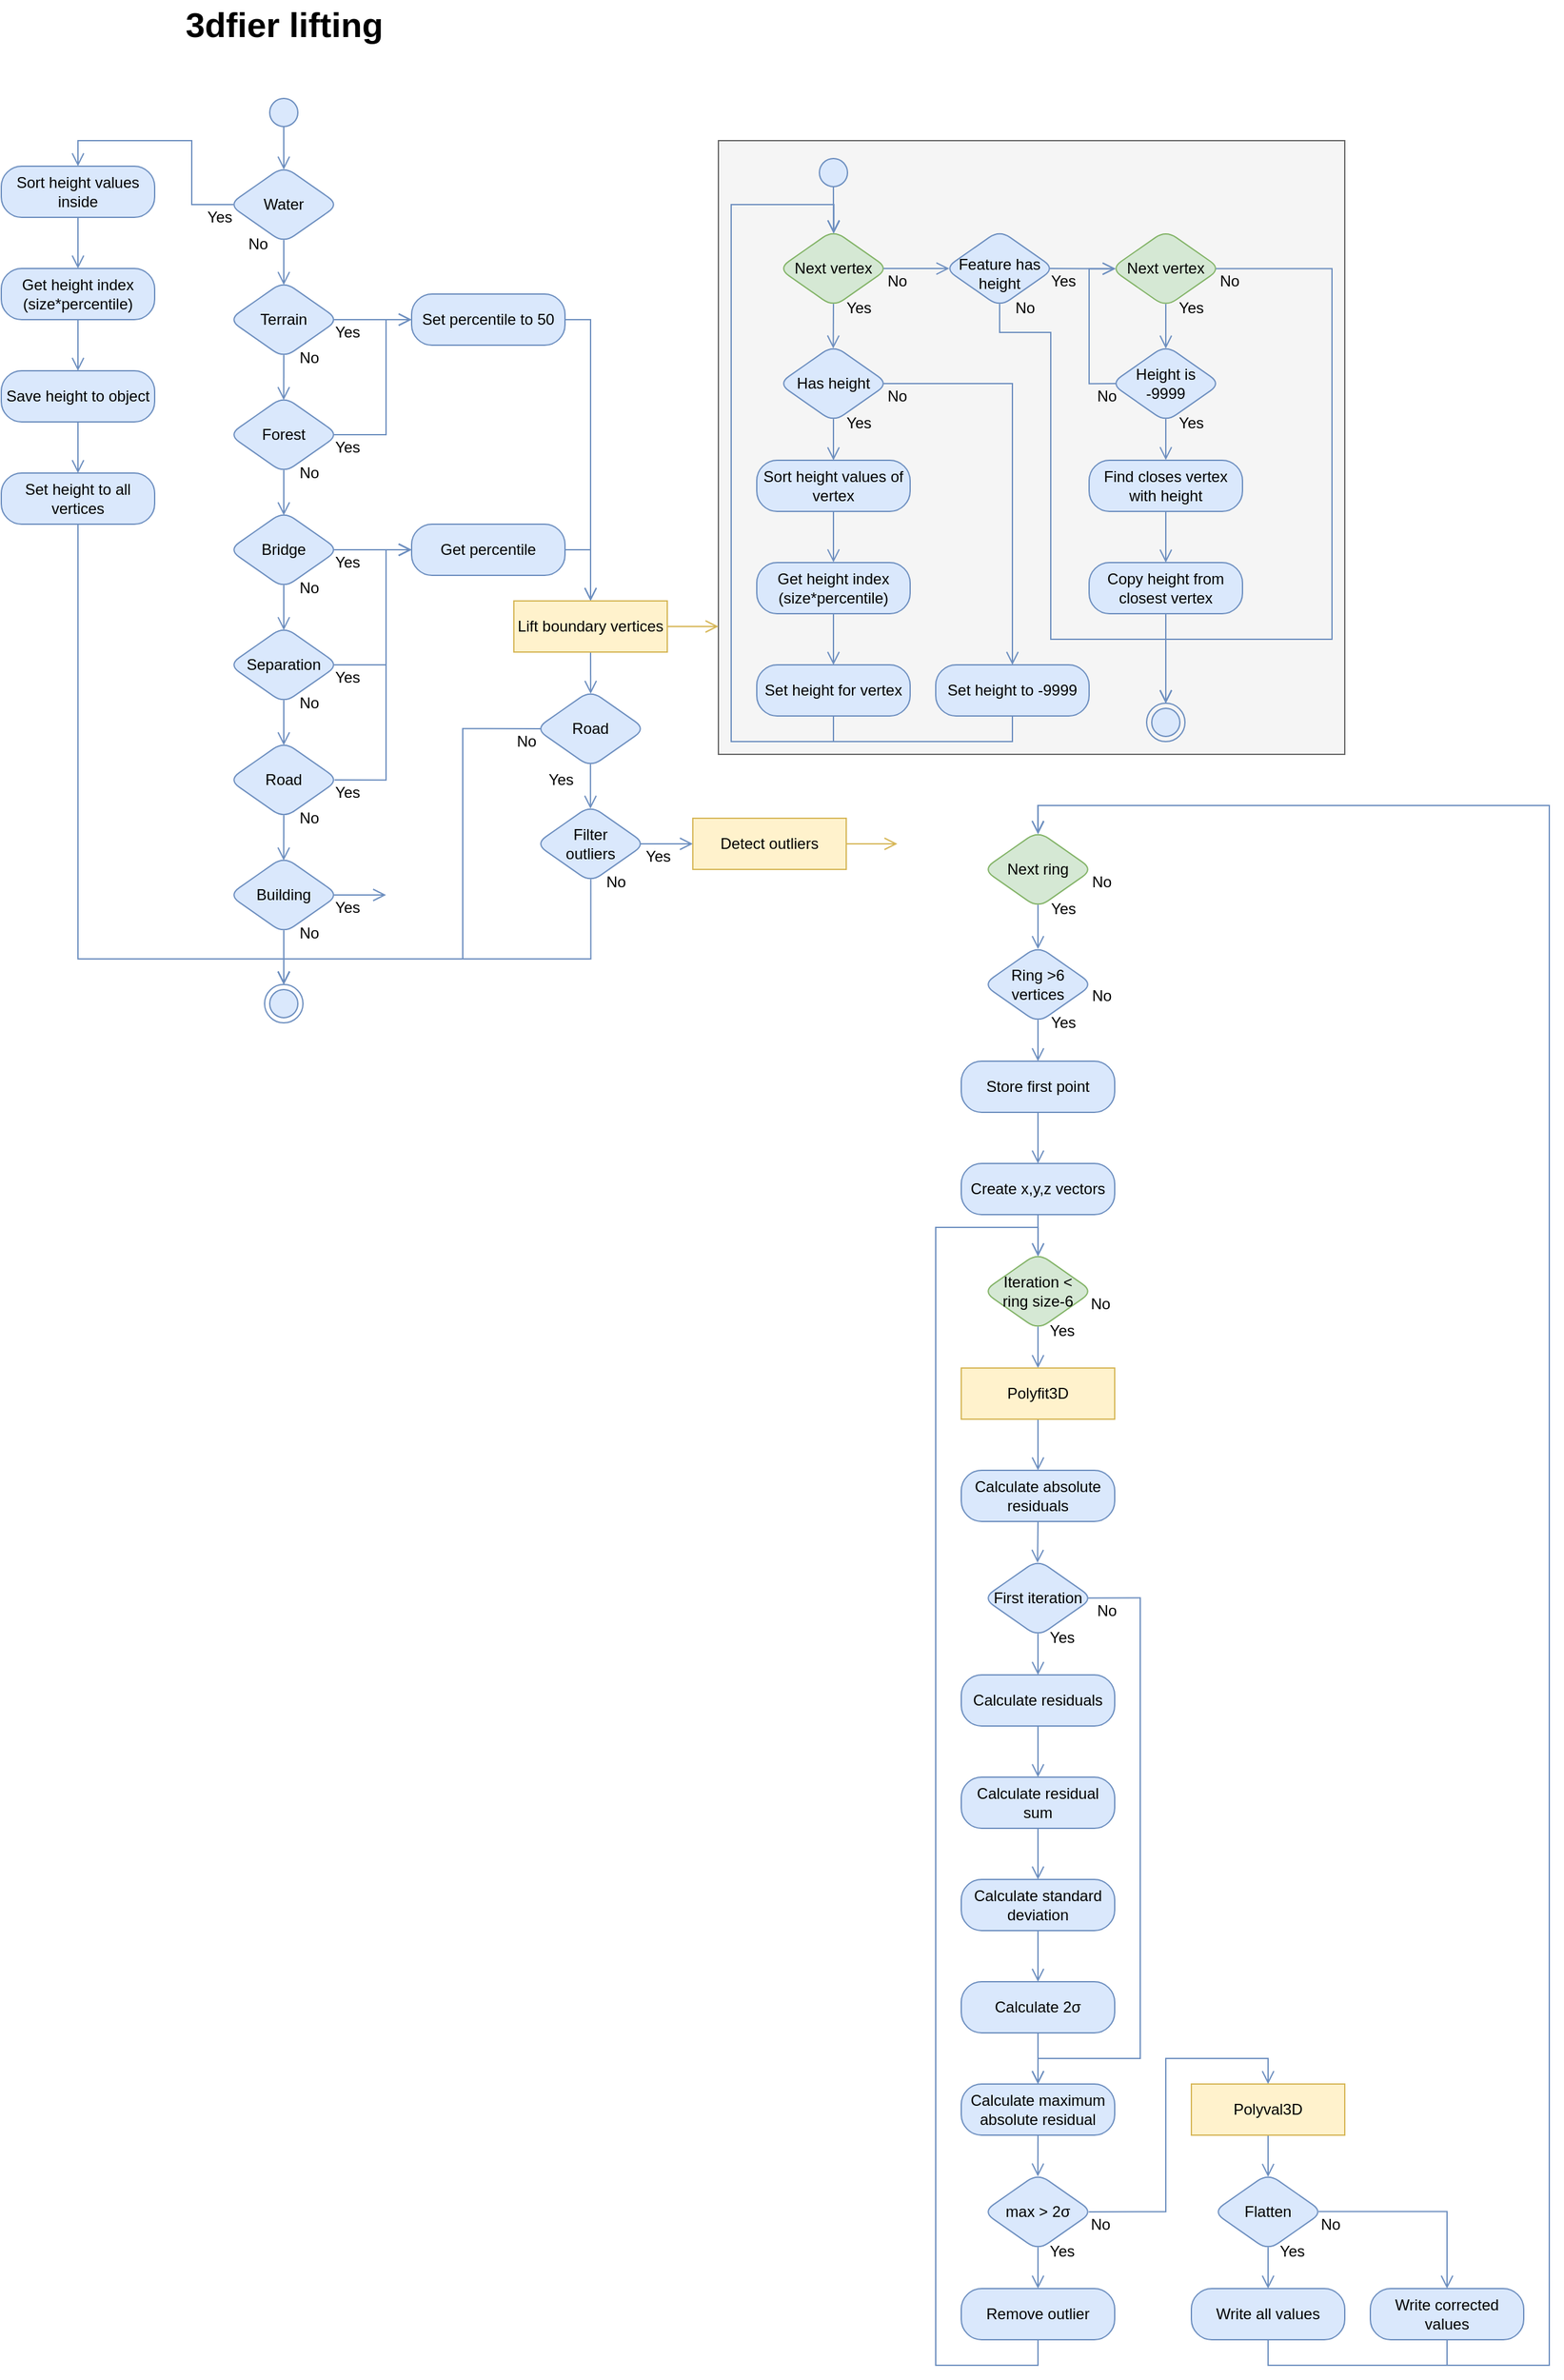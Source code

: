 <mxfile version="12.6.5" type="device"><diagram id="hNyaCAgBg2JTcx5JqqN7" name="Page-1"><mxGraphModel dx="474" dy="274" grid="1" gridSize="10" guides="1" tooltips="1" connect="1" arrows="1" fold="1" page="1" pageScale="1" pageWidth="850" pageHeight="1100" math="0" shadow="0"><root><mxCell id="0"/><mxCell id="1" parent="0"/><mxCell id="w5vVB9178TWga4e0tlk7-106" value="" style="rounded=0;whiteSpace=wrap;html=1;fillColor=#f5f5f5;strokeColor=#666666;fontColor=#333333;" parent="1" vertex="1"><mxGeometry x="760" y="120" width="490" height="480" as="geometry"/></mxCell><mxCell id="0NcXCBYfsKs_Faed-u_a-1" value="" style="ellipse;html=1;shape=startState;fillColor=#dae8fc;strokeColor=#6c8ebf;shadow=0;" parent="1" vertex="1"><mxGeometry x="405" y="83" width="30" height="30" as="geometry"/></mxCell><mxCell id="0NcXCBYfsKs_Faed-u_a-2" value="" style="edgeStyle=orthogonalEdgeStyle;html=1;verticalAlign=bottom;endArrow=open;endSize=8;strokeColor=#6c8ebf;fillColor=#dae8fc;shadow=0;entryX=0.5;entryY=0.044;entryDx=0;entryDy=0;exitX=0.499;exitY=0.881;exitDx=0;exitDy=0;rounded=0;exitPerimeter=0;entryPerimeter=0;" parent="1" source="0NcXCBYfsKs_Faed-u_a-1" target="w5vVB9178TWga4e0tlk7-1" edge="1"><mxGeometry relative="1" as="geometry"><mxPoint x="420" y="150" as="targetPoint"/><mxPoint x="420" y="130" as="sourcePoint"/></mxGeometry></mxCell><mxCell id="0NcXCBYfsKs_Faed-u_a-3" value="3dfier lifting" style="text;strokeColor=none;fillColor=none;html=1;fontSize=27;fontStyle=1;verticalAlign=middle;align=center;rounded=0;shadow=0;" parent="1" vertex="1"><mxGeometry x="320" y="10" width="200" height="40" as="geometry"/></mxCell><mxCell id="0NcXCBYfsKs_Faed-u_a-5" value="" style="ellipse;html=1;shape=endState;fillColor=#dae8fc;strokeColor=#6c8ebf;rounded=1;shadow=0;" parent="1" vertex="1"><mxGeometry x="405" y="780" width="30" height="30" as="geometry"/></mxCell><mxCell id="w5vVB9178TWga4e0tlk7-1" value="Water" style="rhombus;whiteSpace=wrap;html=1;fillColor=#dae8fc;strokeColor=#6c8ebf;rounded=1;shadow=0;strokeWidth=1;perimeterSpacing=0;" parent="1" vertex="1"><mxGeometry x="377" y="140" width="86" height="60" as="geometry"/></mxCell><mxCell id="w5vVB9178TWga4e0tlk7-2" value="No" style="text;html=1;strokeColor=none;fillColor=none;align=center;verticalAlign=middle;whiteSpace=wrap;rounded=0;" parent="1" vertex="1"><mxGeometry x="380.0" y="191.0" width="40" height="20" as="geometry"/></mxCell><mxCell id="w5vVB9178TWga4e0tlk7-3" value="Yes" style="text;html=1;strokeColor=none;fillColor=none;align=center;verticalAlign=middle;whiteSpace=wrap;rounded=0;" parent="1" vertex="1"><mxGeometry x="350.0" y="170.0" width="40" height="20" as="geometry"/></mxCell><mxCell id="w5vVB9178TWga4e0tlk7-4" value="" style="edgeStyle=orthogonalEdgeStyle;rounded=0;orthogonalLoop=1;jettySize=auto;html=1;shadow=0;fontColor=#ffffff;exitX=0.5;exitY=0.96;exitDx=0;exitDy=0;fillColor=#dae8fc;strokeColor=#6c8ebf;endArrow=open;endFill=0;endSize=8;exitPerimeter=0;entryX=0.5;entryY=0.047;entryDx=0;entryDy=0;entryPerimeter=0;" parent="1" source="w5vVB9178TWga4e0tlk7-1" target="w5vVB9178TWga4e0tlk7-12" edge="1"><mxGeometry relative="1" as="geometry"><mxPoint x="420" y="230" as="targetPoint"/><mxPoint x="290" y="187" as="sourcePoint"/><Array as="points"/></mxGeometry></mxCell><mxCell id="w5vVB9178TWga4e0tlk7-5" value="" style="edgeStyle=orthogonalEdgeStyle;rounded=0;orthogonalLoop=1;jettySize=auto;html=1;shadow=0;fontColor=#ffffff;exitX=0.043;exitY=0.5;exitDx=0;exitDy=0;fillColor=#dae8fc;strokeColor=#6c8ebf;endArrow=open;endFill=0;endSize=8;exitPerimeter=0;entryX=0.5;entryY=0;entryDx=0;entryDy=0;" parent="1" source="w5vVB9178TWga4e0tlk7-1" target="w5vVB9178TWga4e0tlk7-43" edge="1"><mxGeometry relative="1" as="geometry"><mxPoint x="500" y="170" as="targetPoint"/><mxPoint x="430" y="207.6" as="sourcePoint"/><Array as="points"/></mxGeometry></mxCell><mxCell id="w5vVB9178TWga4e0tlk7-12" value="Terrain" style="rhombus;whiteSpace=wrap;html=1;fillColor=#dae8fc;strokeColor=#6c8ebf;rounded=1;shadow=0;strokeWidth=1;perimeterSpacing=0;" parent="1" vertex="1"><mxGeometry x="377" y="230" width="86" height="60" as="geometry"/></mxCell><mxCell id="w5vVB9178TWga4e0tlk7-13" value="No" style="text;html=1;strokeColor=none;fillColor=none;align=center;verticalAlign=middle;whiteSpace=wrap;rounded=0;" parent="1" vertex="1"><mxGeometry x="420.0" y="280.0" width="40" height="20" as="geometry"/></mxCell><mxCell id="w5vVB9178TWga4e0tlk7-14" value="Yes" style="text;html=1;strokeColor=none;fillColor=none;align=center;verticalAlign=middle;whiteSpace=wrap;rounded=0;" parent="1" vertex="1"><mxGeometry x="450.0" y="260.0" width="40" height="20" as="geometry"/></mxCell><mxCell id="w5vVB9178TWga4e0tlk7-15" value="" style="edgeStyle=orthogonalEdgeStyle;rounded=0;orthogonalLoop=1;jettySize=auto;html=1;shadow=0;fontColor=#ffffff;exitX=0.5;exitY=0.96;exitDx=0;exitDy=0;fillColor=#dae8fc;strokeColor=#6c8ebf;endArrow=open;endFill=0;endSize=8;exitPerimeter=0;entryX=0.499;entryY=0.048;entryDx=0;entryDy=0;entryPerimeter=0;" parent="1" source="w5vVB9178TWga4e0tlk7-12" target="w5vVB9178TWga4e0tlk7-17" edge="1"><mxGeometry relative="1" as="geometry"><mxPoint x="420" y="320" as="targetPoint"/><mxPoint x="290" y="277" as="sourcePoint"/><Array as="points"/></mxGeometry></mxCell><mxCell id="w5vVB9178TWga4e0tlk7-16" value="" style="edgeStyle=orthogonalEdgeStyle;rounded=0;orthogonalLoop=1;jettySize=auto;html=1;shadow=0;fontColor=#ffffff;exitX=0.955;exitY=0.5;exitDx=0;exitDy=0;fillColor=#dae8fc;strokeColor=#6c8ebf;endArrow=open;endFill=0;endSize=8;exitPerimeter=0;entryX=0;entryY=0.5;entryDx=0;entryDy=0;" parent="1" source="w5vVB9178TWga4e0tlk7-12" target="w5vVB9178TWga4e0tlk7-51" edge="1"><mxGeometry relative="1" as="geometry"><mxPoint x="500" y="260" as="targetPoint"/><mxPoint x="430" y="297.6" as="sourcePoint"/><Array as="points"><mxPoint x="510" y="260"/><mxPoint x="510" y="260"/></Array></mxGeometry></mxCell><mxCell id="w5vVB9178TWga4e0tlk7-17" value="Forest" style="rhombus;whiteSpace=wrap;html=1;fillColor=#dae8fc;strokeColor=#6c8ebf;rounded=1;shadow=0;strokeWidth=1;perimeterSpacing=0;" parent="1" vertex="1"><mxGeometry x="377" y="320" width="86" height="60" as="geometry"/></mxCell><mxCell id="w5vVB9178TWga4e0tlk7-18" value="No" style="text;html=1;strokeColor=none;fillColor=none;align=center;verticalAlign=middle;whiteSpace=wrap;rounded=0;" parent="1" vertex="1"><mxGeometry x="420.0" y="370.0" width="40" height="20" as="geometry"/></mxCell><mxCell id="w5vVB9178TWga4e0tlk7-19" value="Yes" style="text;html=1;strokeColor=none;fillColor=none;align=center;verticalAlign=middle;whiteSpace=wrap;rounded=0;" parent="1" vertex="1"><mxGeometry x="450.0" y="350.0" width="40" height="20" as="geometry"/></mxCell><mxCell id="w5vVB9178TWga4e0tlk7-20" value="" style="edgeStyle=orthogonalEdgeStyle;rounded=0;orthogonalLoop=1;jettySize=auto;html=1;shadow=0;fontColor=#ffffff;exitX=0.5;exitY=0.96;exitDx=0;exitDy=0;fillColor=#dae8fc;strokeColor=#6c8ebf;endArrow=open;endFill=0;endSize=8;exitPerimeter=0;entryX=0.5;entryY=0.05;entryDx=0;entryDy=0;entryPerimeter=0;" parent="1" source="w5vVB9178TWga4e0tlk7-17" target="w5vVB9178TWga4e0tlk7-22" edge="1"><mxGeometry relative="1" as="geometry"><mxPoint x="420" y="410" as="targetPoint"/><mxPoint x="290" y="367" as="sourcePoint"/><Array as="points"/></mxGeometry></mxCell><mxCell id="w5vVB9178TWga4e0tlk7-21" value="" style="edgeStyle=orthogonalEdgeStyle;rounded=0;orthogonalLoop=1;jettySize=auto;html=1;shadow=0;fontColor=#ffffff;exitX=0.955;exitY=0.5;exitDx=0;exitDy=0;fillColor=#dae8fc;strokeColor=#6c8ebf;endArrow=open;endFill=0;endSize=8;exitPerimeter=0;entryX=0;entryY=0.5;entryDx=0;entryDy=0;" parent="1" source="w5vVB9178TWga4e0tlk7-17" target="w5vVB9178TWga4e0tlk7-51" edge="1"><mxGeometry relative="1" as="geometry"><mxPoint x="500" y="350" as="targetPoint"/><mxPoint x="430" y="387.6" as="sourcePoint"/><Array as="points"><mxPoint x="500" y="350"/><mxPoint x="500" y="260"/></Array></mxGeometry></mxCell><mxCell id="w5vVB9178TWga4e0tlk7-22" value="Bridge" style="rhombus;whiteSpace=wrap;html=1;fillColor=#dae8fc;strokeColor=#6c8ebf;rounded=1;shadow=0;strokeWidth=1;perimeterSpacing=0;" parent="1" vertex="1"><mxGeometry x="377" y="410" width="86" height="60" as="geometry"/></mxCell><mxCell id="w5vVB9178TWga4e0tlk7-23" value="No" style="text;html=1;strokeColor=none;fillColor=none;align=center;verticalAlign=middle;whiteSpace=wrap;rounded=0;" parent="1" vertex="1"><mxGeometry x="420.0" y="460.0" width="40" height="20" as="geometry"/></mxCell><mxCell id="w5vVB9178TWga4e0tlk7-24" value="Yes" style="text;html=1;strokeColor=none;fillColor=none;align=center;verticalAlign=middle;whiteSpace=wrap;rounded=0;" parent="1" vertex="1"><mxGeometry x="450.0" y="440.0" width="40" height="20" as="geometry"/></mxCell><mxCell id="w5vVB9178TWga4e0tlk7-25" value="" style="edgeStyle=orthogonalEdgeStyle;rounded=0;orthogonalLoop=1;jettySize=auto;html=1;shadow=0;fontColor=#ffffff;exitX=0.5;exitY=0.96;exitDx=0;exitDy=0;fillColor=#dae8fc;strokeColor=#6c8ebf;endArrow=open;endFill=0;endSize=8;exitPerimeter=0;entryX=0.5;entryY=0.047;entryDx=0;entryDy=0;entryPerimeter=0;" parent="1" source="w5vVB9178TWga4e0tlk7-22" target="w5vVB9178TWga4e0tlk7-27" edge="1"><mxGeometry relative="1" as="geometry"><mxPoint x="420" y="500" as="targetPoint"/><mxPoint x="290" y="457" as="sourcePoint"/><Array as="points"/></mxGeometry></mxCell><mxCell id="w5vVB9178TWga4e0tlk7-26" value="" style="edgeStyle=orthogonalEdgeStyle;rounded=0;orthogonalLoop=1;jettySize=auto;html=1;shadow=0;fontColor=#ffffff;exitX=0.955;exitY=0.5;exitDx=0;exitDy=0;fillColor=#dae8fc;strokeColor=#6c8ebf;endArrow=open;endFill=0;endSize=8;exitPerimeter=0;entryX=0;entryY=0.5;entryDx=0;entryDy=0;" parent="1" source="w5vVB9178TWga4e0tlk7-22" target="w5vVB9178TWga4e0tlk7-99" edge="1"><mxGeometry relative="1" as="geometry"><mxPoint x="500" y="440" as="targetPoint"/><mxPoint x="430" y="477.6" as="sourcePoint"/><Array as="points"><mxPoint x="510" y="440"/><mxPoint x="510" y="440"/></Array></mxGeometry></mxCell><mxCell id="w5vVB9178TWga4e0tlk7-27" value="Separation" style="rhombus;whiteSpace=wrap;html=1;fillColor=#dae8fc;strokeColor=#6c8ebf;rounded=1;shadow=0;strokeWidth=1;perimeterSpacing=0;" parent="1" vertex="1"><mxGeometry x="377" y="500" width="86" height="60" as="geometry"/></mxCell><mxCell id="w5vVB9178TWga4e0tlk7-28" value="No" style="text;html=1;strokeColor=none;fillColor=none;align=center;verticalAlign=middle;whiteSpace=wrap;rounded=0;" parent="1" vertex="1"><mxGeometry x="420.0" y="550.0" width="40" height="20" as="geometry"/></mxCell><mxCell id="w5vVB9178TWga4e0tlk7-29" value="Yes" style="text;html=1;strokeColor=none;fillColor=none;align=center;verticalAlign=middle;whiteSpace=wrap;rounded=0;" parent="1" vertex="1"><mxGeometry x="450.0" y="530.0" width="40" height="20" as="geometry"/></mxCell><mxCell id="w5vVB9178TWga4e0tlk7-30" value="" style="edgeStyle=orthogonalEdgeStyle;rounded=0;orthogonalLoop=1;jettySize=auto;html=1;shadow=0;fontColor=#ffffff;exitX=0.5;exitY=0.96;exitDx=0;exitDy=0;fillColor=#dae8fc;strokeColor=#6c8ebf;endArrow=open;endFill=0;endSize=8;exitPerimeter=0;entryX=0.5;entryY=0.048;entryDx=0;entryDy=0;entryPerimeter=0;" parent="1" source="w5vVB9178TWga4e0tlk7-27" target="w5vVB9178TWga4e0tlk7-32" edge="1"><mxGeometry relative="1" as="geometry"><mxPoint x="420" y="590" as="targetPoint"/><mxPoint x="290" y="547" as="sourcePoint"/><Array as="points"/></mxGeometry></mxCell><mxCell id="w5vVB9178TWga4e0tlk7-31" value="" style="edgeStyle=orthogonalEdgeStyle;rounded=0;orthogonalLoop=1;jettySize=auto;html=1;shadow=0;fontColor=#ffffff;exitX=0.955;exitY=0.5;exitDx=0;exitDy=0;fillColor=#dae8fc;strokeColor=#6c8ebf;endArrow=open;endFill=0;endSize=8;exitPerimeter=0;entryX=0;entryY=0.5;entryDx=0;entryDy=0;" parent="1" source="w5vVB9178TWga4e0tlk7-27" target="w5vVB9178TWga4e0tlk7-99" edge="1"><mxGeometry relative="1" as="geometry"><mxPoint x="500" y="530" as="targetPoint"/><mxPoint x="430" y="567.6" as="sourcePoint"/><Array as="points"><mxPoint x="500" y="530"/><mxPoint x="500" y="440"/></Array></mxGeometry></mxCell><mxCell id="w5vVB9178TWga4e0tlk7-32" value="Road" style="rhombus;whiteSpace=wrap;html=1;fillColor=#dae8fc;strokeColor=#6c8ebf;rounded=1;shadow=0;strokeWidth=1;perimeterSpacing=0;" parent="1" vertex="1"><mxGeometry x="377" y="590" width="86" height="60" as="geometry"/></mxCell><mxCell id="w5vVB9178TWga4e0tlk7-33" value="No" style="text;html=1;strokeColor=none;fillColor=none;align=center;verticalAlign=middle;whiteSpace=wrap;rounded=0;" parent="1" vertex="1"><mxGeometry x="420.0" y="640.0" width="40" height="20" as="geometry"/></mxCell><mxCell id="w5vVB9178TWga4e0tlk7-34" value="Yes" style="text;html=1;strokeColor=none;fillColor=none;align=center;verticalAlign=middle;whiteSpace=wrap;rounded=0;" parent="1" vertex="1"><mxGeometry x="450.0" y="620.0" width="40" height="20" as="geometry"/></mxCell><mxCell id="w5vVB9178TWga4e0tlk7-35" value="" style="edgeStyle=orthogonalEdgeStyle;rounded=0;orthogonalLoop=1;jettySize=auto;html=1;shadow=0;fontColor=#ffffff;exitX=0.5;exitY=0.96;exitDx=0;exitDy=0;fillColor=#dae8fc;strokeColor=#6c8ebf;endArrow=open;endFill=0;endSize=8;exitPerimeter=0;entryX=0.499;entryY=0.05;entryDx=0;entryDy=0;entryPerimeter=0;" parent="1" source="w5vVB9178TWga4e0tlk7-32" target="w5vVB9178TWga4e0tlk7-37" edge="1"><mxGeometry relative="1" as="geometry"><mxPoint x="420" y="680" as="targetPoint"/><mxPoint x="290" y="637" as="sourcePoint"/><Array as="points"/></mxGeometry></mxCell><mxCell id="w5vVB9178TWga4e0tlk7-36" value="" style="edgeStyle=orthogonalEdgeStyle;rounded=0;orthogonalLoop=1;jettySize=auto;html=1;shadow=0;fontColor=#ffffff;exitX=0.962;exitY=0.501;exitDx=0;exitDy=0;fillColor=#dae8fc;strokeColor=#6c8ebf;endArrow=open;endFill=0;endSize=8;exitPerimeter=0;entryX=0;entryY=0.5;entryDx=0;entryDy=0;" parent="1" source="w5vVB9178TWga4e0tlk7-32" target="w5vVB9178TWga4e0tlk7-99" edge="1"><mxGeometry relative="1" as="geometry"><mxPoint x="592.87" y="509" as="targetPoint"/><mxPoint x="462.0" y="619" as="sourcePoint"/><Array as="points"><mxPoint x="500" y="620"/><mxPoint x="500" y="440"/></Array></mxGeometry></mxCell><mxCell id="w5vVB9178TWga4e0tlk7-37" value="Building" style="rhombus;whiteSpace=wrap;html=1;fillColor=#dae8fc;strokeColor=#6c8ebf;rounded=1;shadow=0;strokeWidth=1;perimeterSpacing=0;" parent="1" vertex="1"><mxGeometry x="377" y="680" width="86" height="60" as="geometry"/></mxCell><mxCell id="w5vVB9178TWga4e0tlk7-38" value="No" style="text;html=1;strokeColor=none;fillColor=none;align=center;verticalAlign=middle;whiteSpace=wrap;rounded=0;" parent="1" vertex="1"><mxGeometry x="420.0" y="730.0" width="40" height="20" as="geometry"/></mxCell><mxCell id="w5vVB9178TWga4e0tlk7-39" value="Yes" style="text;html=1;strokeColor=none;fillColor=none;align=center;verticalAlign=middle;whiteSpace=wrap;rounded=0;" parent="1" vertex="1"><mxGeometry x="450.0" y="710.0" width="40" height="20" as="geometry"/></mxCell><mxCell id="w5vVB9178TWga4e0tlk7-40" value="" style="edgeStyle=orthogonalEdgeStyle;rounded=0;orthogonalLoop=1;jettySize=auto;html=1;shadow=0;fontColor=#ffffff;exitX=0.5;exitY=0.96;exitDx=0;exitDy=0;fillColor=#dae8fc;strokeColor=#6c8ebf;endArrow=open;endFill=0;endSize=8;exitPerimeter=0;entryX=0.5;entryY=0;entryDx=0;entryDy=0;" parent="1" source="w5vVB9178TWga4e0tlk7-37" target="0NcXCBYfsKs_Faed-u_a-5" edge="1"><mxGeometry relative="1" as="geometry"><mxPoint x="420" y="770" as="targetPoint"/><mxPoint x="290" y="727" as="sourcePoint"/><Array as="points"/></mxGeometry></mxCell><mxCell id="w5vVB9178TWga4e0tlk7-41" value="" style="edgeStyle=orthogonalEdgeStyle;rounded=0;orthogonalLoop=1;jettySize=auto;html=1;shadow=0;fontColor=#ffffff;exitX=0.955;exitY=0.5;exitDx=0;exitDy=0;fillColor=#dae8fc;strokeColor=#6c8ebf;endArrow=open;endFill=0;endSize=8;exitPerimeter=0;" parent="1" source="w5vVB9178TWga4e0tlk7-37" edge="1"><mxGeometry relative="1" as="geometry"><mxPoint x="500" y="710" as="targetPoint"/><mxPoint x="430" y="747.6" as="sourcePoint"/><Array as="points"/></mxGeometry></mxCell><mxCell id="w5vVB9178TWga4e0tlk7-42" value="" style="edgeStyle=orthogonalEdgeStyle;rounded=0;orthogonalLoop=1;jettySize=auto;html=1;shadow=0;fontColor=#ffffff;exitX=0.5;exitY=1;exitDx=0;exitDy=0;fillColor=#dae8fc;strokeColor=#6c8ebf;endArrow=open;endFill=0;endSize=8;" parent="1" source="w5vVB9178TWga4e0tlk7-43" edge="1"><mxGeometry relative="1" as="geometry"><mxPoint x="259" y="220" as="targetPoint"/></mxGeometry></mxCell><mxCell id="w5vVB9178TWga4e0tlk7-43" value="Sort height values inside" style="rounded=1;whiteSpace=wrap;html=1;arcSize=40;fillColor=#dae8fc;strokeColor=#6c8ebf;shadow=0;" parent="1" vertex="1"><mxGeometry x="199" y="140" width="120" height="40" as="geometry"/></mxCell><mxCell id="w5vVB9178TWga4e0tlk7-44" value="" style="edgeStyle=orthogonalEdgeStyle;rounded=0;orthogonalLoop=1;jettySize=auto;html=1;shadow=0;fontColor=#ffffff;exitX=0.5;exitY=1;exitDx=0;exitDy=0;fillColor=#dae8fc;strokeColor=#6c8ebf;endArrow=open;endFill=0;endSize=8;" parent="1" source="w5vVB9178TWga4e0tlk7-45" edge="1"><mxGeometry relative="1" as="geometry"><mxPoint x="259" y="300" as="targetPoint"/></mxGeometry></mxCell><mxCell id="w5vVB9178TWga4e0tlk7-45" value="Get height index&lt;br&gt;(size*percentile)" style="rounded=1;whiteSpace=wrap;html=1;arcSize=40;fillColor=#dae8fc;strokeColor=#6c8ebf;shadow=0;" parent="1" vertex="1"><mxGeometry x="199" y="220" width="120" height="40" as="geometry"/></mxCell><mxCell id="w5vVB9178TWga4e0tlk7-46" value="" style="edgeStyle=orthogonalEdgeStyle;rounded=0;orthogonalLoop=1;jettySize=auto;html=1;shadow=0;fontColor=#ffffff;exitX=0.5;exitY=1;exitDx=0;exitDy=0;fillColor=#dae8fc;strokeColor=#6c8ebf;endArrow=open;endFill=0;endSize=8;" parent="1" source="w5vVB9178TWga4e0tlk7-47" edge="1"><mxGeometry relative="1" as="geometry"><mxPoint x="259" y="380" as="targetPoint"/></mxGeometry></mxCell><mxCell id="w5vVB9178TWga4e0tlk7-47" value="Save height to object" style="rounded=1;whiteSpace=wrap;html=1;arcSize=40;fillColor=#dae8fc;strokeColor=#6c8ebf;shadow=0;" parent="1" vertex="1"><mxGeometry x="199" y="300" width="120" height="40" as="geometry"/></mxCell><mxCell id="w5vVB9178TWga4e0tlk7-48" value="" style="edgeStyle=orthogonalEdgeStyle;rounded=0;orthogonalLoop=1;jettySize=auto;html=1;shadow=0;fontColor=#ffffff;exitX=0.5;exitY=1;exitDx=0;exitDy=0;fillColor=#dae8fc;strokeColor=#6c8ebf;endArrow=open;endFill=0;endSize=8;entryX=0.5;entryY=0;entryDx=0;entryDy=0;" parent="1" source="w5vVB9178TWga4e0tlk7-49" target="0NcXCBYfsKs_Faed-u_a-5" edge="1"><mxGeometry relative="1" as="geometry"><mxPoint x="259" y="890" as="targetPoint"/><Array as="points"><mxPoint x="259" y="760"/><mxPoint x="420" y="760"/></Array></mxGeometry></mxCell><mxCell id="w5vVB9178TWga4e0tlk7-49" value="Set height to all vertices" style="rounded=1;whiteSpace=wrap;html=1;arcSize=40;fillColor=#dae8fc;strokeColor=#6c8ebf;shadow=0;" parent="1" vertex="1"><mxGeometry x="199" y="380" width="120" height="40" as="geometry"/></mxCell><mxCell id="w5vVB9178TWga4e0tlk7-50" value="" style="edgeStyle=orthogonalEdgeStyle;rounded=0;orthogonalLoop=1;jettySize=auto;html=1;shadow=0;fontColor=#ffffff;exitX=1;exitY=0.5;exitDx=0;exitDy=0;fillColor=#dae8fc;strokeColor=#6c8ebf;endArrow=open;endFill=0;endSize=8;entryX=0.5;entryY=0;entryDx=0;entryDy=0;" parent="1" source="w5vVB9178TWga4e0tlk7-51" target="w5vVB9178TWga4e0tlk7-108" edge="1"><mxGeometry relative="1" as="geometry"><mxPoint x="840" y="363" as="targetPoint"/><Array as="points"><mxPoint x="660" y="260"/></Array></mxGeometry></mxCell><mxCell id="w5vVB9178TWga4e0tlk7-51" value="Set percentile to 50" style="rounded=1;whiteSpace=wrap;html=1;arcSize=40;fillColor=#dae8fc;strokeColor=#6c8ebf;shadow=0;" parent="1" vertex="1"><mxGeometry x="520" y="240" width="120" height="40" as="geometry"/></mxCell><mxCell id="w5vVB9178TWga4e0tlk7-54" value="Next vertex" style="rhombus;whiteSpace=wrap;html=1;fillColor=#d5e8d4;strokeColor=#82b366;rounded=1;shadow=0;strokeWidth=1;perimeterSpacing=0;spacingTop=0;" parent="1" vertex="1"><mxGeometry x="807" y="190" width="86" height="60" as="geometry"/></mxCell><mxCell id="w5vVB9178TWga4e0tlk7-55" value="Yes" style="text;html=1;strokeColor=none;fillColor=none;align=center;verticalAlign=middle;whiteSpace=wrap;rounded=0;" parent="1" vertex="1"><mxGeometry x="850" y="241.0" width="40" height="20" as="geometry"/></mxCell><mxCell id="w5vVB9178TWga4e0tlk7-56" value="No" style="text;html=1;strokeColor=none;fillColor=none;align=center;verticalAlign=middle;whiteSpace=wrap;rounded=0;" parent="1" vertex="1"><mxGeometry x="880.0" y="220.0" width="40" height="20" as="geometry"/></mxCell><mxCell id="w5vVB9178TWga4e0tlk7-57" value="" style="edgeStyle=orthogonalEdgeStyle;rounded=0;orthogonalLoop=1;jettySize=auto;html=1;shadow=0;fontColor=#ffffff;exitX=0.5;exitY=0.961;exitDx=0;exitDy=0;fillColor=#dae8fc;strokeColor=#6c8ebf;endArrow=open;endFill=0;endSize=8;exitPerimeter=0;entryX=0.498;entryY=0.042;entryDx=0;entryDy=0;entryPerimeter=0;" parent="1" source="w5vVB9178TWga4e0tlk7-54" target="w5vVB9178TWga4e0tlk7-60" edge="1"><mxGeometry relative="1" as="geometry"><mxPoint x="850" y="283" as="targetPoint"/><mxPoint x="860" y="163" as="sourcePoint"/></mxGeometry></mxCell><mxCell id="w5vVB9178TWga4e0tlk7-58" value="" style="edgeStyle=orthogonalEdgeStyle;rounded=0;orthogonalLoop=1;jettySize=auto;html=1;shadow=0;fontColor=#ffffff;exitX=0.955;exitY=0.5;exitDx=0;exitDy=0;fillColor=#dae8fc;strokeColor=#6c8ebf;endArrow=open;endFill=0;endSize=8;exitPerimeter=0;entryX=0.042;entryY=0.501;entryDx=0;entryDy=0;entryPerimeter=0;" parent="1" source="w5vVB9178TWga4e0tlk7-54" target="w5vVB9178TWga4e0tlk7-81" edge="1"><mxGeometry relative="1" as="geometry"><mxPoint x="930" y="180" as="targetPoint"/><mxPoint x="860" y="257.66" as="sourcePoint"/></mxGeometry></mxCell><mxCell id="w5vVB9178TWga4e0tlk7-60" value="Has height" style="rhombus;whiteSpace=wrap;html=1;fillColor=#dae8fc;strokeColor=#6c8ebf;rounded=1;shadow=0;strokeWidth=1;perimeterSpacing=0;spacingTop=0;" parent="1" vertex="1"><mxGeometry x="807" y="280" width="86" height="60" as="geometry"/></mxCell><mxCell id="w5vVB9178TWga4e0tlk7-61" value="Yes" style="text;html=1;strokeColor=none;fillColor=none;align=center;verticalAlign=middle;whiteSpace=wrap;rounded=0;" parent="1" vertex="1"><mxGeometry x="850" y="330.5" width="40" height="20" as="geometry"/></mxCell><mxCell id="w5vVB9178TWga4e0tlk7-62" value="No" style="text;html=1;strokeColor=none;fillColor=none;align=center;verticalAlign=middle;whiteSpace=wrap;rounded=0;" parent="1" vertex="1"><mxGeometry x="880.0" y="309.5" width="40" height="20" as="geometry"/></mxCell><mxCell id="w5vVB9178TWga4e0tlk7-63" value="" style="edgeStyle=orthogonalEdgeStyle;rounded=0;orthogonalLoop=1;jettySize=auto;html=1;shadow=0;fontColor=#ffffff;exitX=0.5;exitY=0.961;exitDx=0;exitDy=0;fillColor=#dae8fc;strokeColor=#6c8ebf;endArrow=open;endFill=0;endSize=8;exitPerimeter=0;entryX=0.5;entryY=0;entryDx=0;entryDy=0;" parent="1" source="w5vVB9178TWga4e0tlk7-60" target="w5vVB9178TWga4e0tlk7-73" edge="1"><mxGeometry relative="1" as="geometry"><mxPoint x="850" y="372.5" as="targetPoint"/><mxPoint x="860" y="252.5" as="sourcePoint"/></mxGeometry></mxCell><mxCell id="w5vVB9178TWga4e0tlk7-64" value="" style="edgeStyle=orthogonalEdgeStyle;rounded=0;orthogonalLoop=1;jettySize=auto;html=1;shadow=0;fontColor=#ffffff;exitX=0.955;exitY=0.5;exitDx=0;exitDy=0;fillColor=#dae8fc;strokeColor=#6c8ebf;endArrow=open;endFill=0;endSize=8;exitPerimeter=0;entryX=0.5;entryY=0;entryDx=0;entryDy=0;" parent="1" source="w5vVB9178TWga4e0tlk7-60" target="w5vVB9178TWga4e0tlk7-69" edge="1"><mxGeometry relative="1" as="geometry"><mxPoint x="930" y="309.5" as="targetPoint"/><mxPoint x="860" y="347.16" as="sourcePoint"/></mxGeometry></mxCell><mxCell id="w5vVB9178TWga4e0tlk7-66" value="" style="edgeStyle=orthogonalEdgeStyle;rounded=0;orthogonalLoop=1;jettySize=auto;html=1;shadow=0;fontColor=#ffffff;exitX=0.5;exitY=1;exitDx=0;exitDy=0;fillColor=#dae8fc;strokeColor=#6c8ebf;endArrow=open;endFill=0;endSize=8;entryX=0.502;entryY=0.043;entryDx=0;entryDy=0;entryPerimeter=0;" parent="1" source="w5vVB9178TWga4e0tlk7-67" target="w5vVB9178TWga4e0tlk7-54" edge="1"><mxGeometry relative="1" as="geometry"><mxPoint x="830" y="180" as="targetPoint"/><Array as="points"><mxPoint x="850" y="590"/><mxPoint x="770" y="590"/><mxPoint x="770" y="170"/><mxPoint x="850" y="170"/></Array></mxGeometry></mxCell><mxCell id="w5vVB9178TWga4e0tlk7-67" value="Set height for vertex" style="rounded=1;whiteSpace=wrap;html=1;arcSize=40;fillColor=#dae8fc;strokeColor=#6c8ebf;shadow=0;" parent="1" vertex="1"><mxGeometry x="790" y="530" width="120" height="40" as="geometry"/></mxCell><mxCell id="w5vVB9178TWga4e0tlk7-68" value="" style="edgeStyle=orthogonalEdgeStyle;rounded=0;orthogonalLoop=1;jettySize=auto;html=1;shadow=0;fontColor=#ffffff;exitX=0.5;exitY=1;exitDx=0;exitDy=0;fillColor=#dae8fc;strokeColor=#6c8ebf;endArrow=open;endFill=0;endSize=8;entryX=0.502;entryY=0.043;entryDx=0;entryDy=0;entryPerimeter=0;" parent="1" source="w5vVB9178TWga4e0tlk7-69" target="w5vVB9178TWga4e0tlk7-54" edge="1"><mxGeometry relative="1" as="geometry"><mxPoint x="870" y="180" as="targetPoint"/><Array as="points"><mxPoint x="990" y="590"/><mxPoint x="770" y="590"/><mxPoint x="770" y="170"/><mxPoint x="850" y="170"/></Array></mxGeometry></mxCell><mxCell id="w5vVB9178TWga4e0tlk7-69" value="Set height to -9999" style="rounded=1;whiteSpace=wrap;html=1;arcSize=40;fillColor=#dae8fc;strokeColor=#6c8ebf;shadow=0;" parent="1" vertex="1"><mxGeometry x="930" y="530" width="120" height="40" as="geometry"/></mxCell><mxCell id="w5vVB9178TWga4e0tlk7-72" value="" style="edgeStyle=orthogonalEdgeStyle;rounded=0;orthogonalLoop=1;jettySize=auto;html=1;shadow=0;fontColor=#ffffff;exitX=0.5;exitY=1;exitDx=0;exitDy=0;fillColor=#dae8fc;strokeColor=#6c8ebf;endArrow=open;endFill=0;endSize=8;" parent="1" source="w5vVB9178TWga4e0tlk7-73" edge="1"><mxGeometry relative="1" as="geometry"><mxPoint x="850" y="449.8" as="targetPoint"/></mxGeometry></mxCell><mxCell id="w5vVB9178TWga4e0tlk7-73" value="Sort height values of vertex" style="rounded=1;whiteSpace=wrap;html=1;arcSize=40;fillColor=#dae8fc;strokeColor=#6c8ebf;shadow=0;" parent="1" vertex="1"><mxGeometry x="790" y="370" width="120" height="40" as="geometry"/></mxCell><mxCell id="w5vVB9178TWga4e0tlk7-74" value="" style="edgeStyle=orthogonalEdgeStyle;rounded=0;orthogonalLoop=1;jettySize=auto;html=1;shadow=0;fontColor=#ffffff;exitX=0.5;exitY=1;exitDx=0;exitDy=0;fillColor=#dae8fc;strokeColor=#6c8ebf;endArrow=open;endFill=0;endSize=8;" parent="1" source="w5vVB9178TWga4e0tlk7-75" edge="1"><mxGeometry relative="1" as="geometry"><mxPoint x="850" y="530" as="targetPoint"/></mxGeometry></mxCell><mxCell id="w5vVB9178TWga4e0tlk7-75" value="Get height index&lt;br&gt;(size*percentile)" style="rounded=1;whiteSpace=wrap;html=1;arcSize=40;fillColor=#dae8fc;strokeColor=#6c8ebf;shadow=0;" parent="1" vertex="1"><mxGeometry x="790" y="450" width="120" height="40" as="geometry"/></mxCell><mxCell id="w5vVB9178TWga4e0tlk7-76" value="Next vertex" style="rhombus;whiteSpace=wrap;html=1;fillColor=#d5e8d4;strokeColor=#82b366;rounded=1;shadow=0;strokeWidth=1;perimeterSpacing=0;spacingTop=0;" parent="1" vertex="1"><mxGeometry x="1067" y="190.1" width="86" height="60" as="geometry"/></mxCell><mxCell id="w5vVB9178TWga4e0tlk7-77" value="Yes" style="text;html=1;strokeColor=none;fillColor=none;align=center;verticalAlign=middle;whiteSpace=wrap;rounded=0;" parent="1" vertex="1"><mxGeometry x="1110" y="241.1" width="40" height="20" as="geometry"/></mxCell><mxCell id="w5vVB9178TWga4e0tlk7-78" value="No" style="text;html=1;strokeColor=none;fillColor=none;align=center;verticalAlign=middle;whiteSpace=wrap;rounded=0;" parent="1" vertex="1"><mxGeometry x="1140.0" y="220.1" width="40" height="20" as="geometry"/></mxCell><mxCell id="w5vVB9178TWga4e0tlk7-79" value="" style="edgeStyle=orthogonalEdgeStyle;rounded=0;orthogonalLoop=1;jettySize=auto;html=1;shadow=0;fontColor=#ffffff;exitX=0.5;exitY=0.961;exitDx=0;exitDy=0;fillColor=#dae8fc;strokeColor=#6c8ebf;endArrow=open;endFill=0;endSize=8;exitPerimeter=0;entryX=0.5;entryY=0.044;entryDx=0;entryDy=0;entryPerimeter=0;" parent="1" source="w5vVB9178TWga4e0tlk7-76" target="w5vVB9178TWga4e0tlk7-89" edge="1"><mxGeometry relative="1" as="geometry"><mxPoint x="1110" y="290" as="targetPoint"/><mxPoint x="1120" y="163.1" as="sourcePoint"/></mxGeometry></mxCell><mxCell id="w5vVB9178TWga4e0tlk7-80" value="" style="edgeStyle=orthogonalEdgeStyle;rounded=0;orthogonalLoop=1;jettySize=auto;html=1;shadow=0;fontColor=#ffffff;exitX=0.955;exitY=0.5;exitDx=0;exitDy=0;fillColor=#dae8fc;strokeColor=#6c8ebf;endArrow=open;endFill=0;endSize=8;exitPerimeter=0;entryX=0.5;entryY=0;entryDx=0;entryDy=0;" parent="1" source="w5vVB9178TWga4e0tlk7-76" target="w5vVB9178TWga4e0tlk7-101" edge="1"><mxGeometry relative="1" as="geometry"><mxPoint x="168.966" y="750" as="targetPoint"/><mxPoint x="750" y="207.76" as="sourcePoint"/><Array as="points"><mxPoint x="1240" y="220"/><mxPoint x="1240" y="510"/><mxPoint x="1110" y="510"/></Array></mxGeometry></mxCell><mxCell id="w5vVB9178TWga4e0tlk7-81" value="Feature has height" style="rhombus;whiteSpace=wrap;html=1;fillColor=#dae8fc;strokeColor=#6c8ebf;rounded=1;shadow=0;strokeWidth=1;perimeterSpacing=0;spacingTop=8;" parent="1" vertex="1"><mxGeometry x="937" y="190" width="86" height="60" as="geometry"/></mxCell><mxCell id="w5vVB9178TWga4e0tlk7-82" value="Yes" style="text;html=1;strokeColor=none;fillColor=none;align=center;verticalAlign=middle;whiteSpace=wrap;rounded=0;" parent="1" vertex="1"><mxGeometry x="1010" y="220.0" width="40" height="20" as="geometry"/></mxCell><mxCell id="w5vVB9178TWga4e0tlk7-83" value="No" style="text;html=1;strokeColor=none;fillColor=none;align=center;verticalAlign=middle;whiteSpace=wrap;rounded=0;" parent="1" vertex="1"><mxGeometry x="980.0" y="241.1" width="40" height="20" as="geometry"/></mxCell><mxCell id="w5vVB9178TWga4e0tlk7-84" value="" style="edgeStyle=orthogonalEdgeStyle;rounded=0;orthogonalLoop=1;jettySize=auto;html=1;shadow=0;fontColor=#ffffff;exitX=0.5;exitY=0.961;exitDx=0;exitDy=0;fillColor=#dae8fc;strokeColor=#6c8ebf;endArrow=open;endFill=0;endSize=8;exitPerimeter=0;entryX=0.5;entryY=0;entryDx=0;entryDy=0;" parent="1" source="w5vVB9178TWga4e0tlk7-81" target="w5vVB9178TWga4e0tlk7-101" edge="1"><mxGeometry relative="1" as="geometry"><mxPoint x="230" y="790" as="targetPoint"/><mxPoint x="600" y="112.5" as="sourcePoint"/><Array as="points"><mxPoint x="980" y="270"/><mxPoint x="1020" y="270"/><mxPoint x="1020" y="510"/><mxPoint x="1110" y="510"/></Array></mxGeometry></mxCell><mxCell id="w5vVB9178TWga4e0tlk7-85" value="" style="edgeStyle=orthogonalEdgeStyle;rounded=0;orthogonalLoop=1;jettySize=auto;html=1;shadow=0;fontColor=#ffffff;exitX=0.955;exitY=0.501;exitDx=0;exitDy=0;fillColor=#dae8fc;strokeColor=#6c8ebf;endArrow=open;endFill=0;endSize=8;exitPerimeter=0;entryX=0.044;entryY=0.501;entryDx=0;entryDy=0;entryPerimeter=0;" parent="1" source="w5vVB9178TWga4e0tlk7-81" target="w5vVB9178TWga4e0tlk7-76" edge="1"><mxGeometry relative="1" as="geometry"><mxPoint x="1040" y="220" as="targetPoint"/><mxPoint x="970" y="257.16" as="sourcePoint"/></mxGeometry></mxCell><mxCell id="w5vVB9178TWga4e0tlk7-89" value="Height is &lt;br&gt;-9999" style="rhombus;whiteSpace=wrap;html=1;fillColor=#dae8fc;strokeColor=#6c8ebf;rounded=1;shadow=0;strokeWidth=1;perimeterSpacing=0;spacingTop=0;" parent="1" vertex="1"><mxGeometry x="1067" y="280" width="86" height="60" as="geometry"/></mxCell><mxCell id="w5vVB9178TWga4e0tlk7-90" value="Yes" style="text;html=1;strokeColor=none;fillColor=none;align=center;verticalAlign=middle;whiteSpace=wrap;rounded=0;" parent="1" vertex="1"><mxGeometry x="1110" y="330.5" width="40" height="20" as="geometry"/></mxCell><mxCell id="w5vVB9178TWga4e0tlk7-91" value="No" style="text;html=1;strokeColor=none;fillColor=none;align=center;verticalAlign=middle;whiteSpace=wrap;rounded=0;" parent="1" vertex="1"><mxGeometry x="1044.0" y="310.0" width="40" height="20" as="geometry"/></mxCell><mxCell id="w5vVB9178TWga4e0tlk7-92" value="" style="edgeStyle=orthogonalEdgeStyle;rounded=0;orthogonalLoop=1;jettySize=auto;html=1;shadow=0;fontColor=#ffffff;exitX=0.5;exitY=0.961;exitDx=0;exitDy=0;fillColor=#dae8fc;strokeColor=#6c8ebf;endArrow=open;endFill=0;endSize=8;exitPerimeter=0;entryX=0.5;entryY=0;entryDx=0;entryDy=0;" parent="1" source="w5vVB9178TWga4e0tlk7-89" edge="1"><mxGeometry relative="1" as="geometry"><mxPoint x="1110" y="369.8" as="targetPoint"/><mxPoint x="1120" y="252.5" as="sourcePoint"/></mxGeometry></mxCell><mxCell id="w5vVB9178TWga4e0tlk7-93" value="" style="edgeStyle=orthogonalEdgeStyle;rounded=0;orthogonalLoop=1;jettySize=auto;html=1;shadow=0;fontColor=#ffffff;fillColor=#dae8fc;strokeColor=#6c8ebf;endArrow=open;endFill=0;endSize=8;entryX=0.042;entryY=0.502;entryDx=0;entryDy=0;entryPerimeter=0;exitX=0.051;exitY=0.501;exitDx=0;exitDy=0;exitPerimeter=0;" parent="1" source="w5vVB9178TWga4e0tlk7-89" target="w5vVB9178TWga4e0tlk7-76" edge="1"><mxGeometry relative="1" as="geometry"><mxPoint x="1080.784" y="230.16" as="targetPoint"/><mxPoint x="1049" y="300" as="sourcePoint"/><Array as="points"><mxPoint x="1050" y="310"/><mxPoint x="1050" y="220"/></Array></mxGeometry></mxCell><mxCell id="w5vVB9178TWga4e0tlk7-94" value="" style="edgeStyle=orthogonalEdgeStyle;rounded=0;orthogonalLoop=1;jettySize=auto;html=1;shadow=0;fontColor=#ffffff;exitX=0.5;exitY=1;exitDx=0;exitDy=0;fillColor=#dae8fc;strokeColor=#6c8ebf;endArrow=open;endFill=0;endSize=8;" parent="1" source="w5vVB9178TWga4e0tlk7-95" edge="1"><mxGeometry relative="1" as="geometry"><mxPoint x="1110" y="450" as="targetPoint"/></mxGeometry></mxCell><mxCell id="w5vVB9178TWga4e0tlk7-95" value="Find closes vertex with height" style="rounded=1;whiteSpace=wrap;html=1;arcSize=40;fillColor=#dae8fc;strokeColor=#6c8ebf;shadow=0;" parent="1" vertex="1"><mxGeometry x="1050" y="370" width="120" height="40" as="geometry"/></mxCell><mxCell id="w5vVB9178TWga4e0tlk7-96" value="Copy height from closest vertex" style="rounded=1;whiteSpace=wrap;html=1;arcSize=40;fillColor=#dae8fc;strokeColor=#6c8ebf;shadow=0;" parent="1" vertex="1"><mxGeometry x="1050" y="450" width="120" height="40" as="geometry"/></mxCell><mxCell id="w5vVB9178TWga4e0tlk7-97" value="" style="edgeStyle=orthogonalEdgeStyle;rounded=0;orthogonalLoop=1;jettySize=auto;html=1;shadow=0;fontColor=#ffffff;exitX=0.5;exitY=1;exitDx=0;exitDy=0;fillColor=#dae8fc;strokeColor=#6c8ebf;endArrow=open;endFill=0;endSize=8;entryX=0.5;entryY=0;entryDx=0;entryDy=0;" parent="1" source="w5vVB9178TWga4e0tlk7-96" target="w5vVB9178TWga4e0tlk7-101" edge="1"><mxGeometry relative="1" as="geometry"><mxPoint x="190" y="800" as="targetPoint"/><mxPoint x="700.0" y="207.66" as="sourcePoint"/><Array as="points"><mxPoint x="1110" y="540"/><mxPoint x="1110" y="540"/></Array></mxGeometry></mxCell><mxCell id="w5vVB9178TWga4e0tlk7-98" value="" style="edgeStyle=orthogonalEdgeStyle;rounded=0;orthogonalLoop=1;jettySize=auto;html=1;shadow=0;fontColor=#ffffff;exitX=1;exitY=0.5;exitDx=0;exitDy=0;fillColor=#dae8fc;strokeColor=#6c8ebf;endArrow=open;endFill=0;endSize=8;entryX=0.5;entryY=0;entryDx=0;entryDy=0;" parent="1" source="w5vVB9178TWga4e0tlk7-99" target="w5vVB9178TWga4e0tlk7-108" edge="1"><mxGeometry relative="1" as="geometry"><mxPoint x="560.172" y="492.64" as="targetPoint"/></mxGeometry></mxCell><mxCell id="w5vVB9178TWga4e0tlk7-99" value="Get percentile" style="rounded=1;whiteSpace=wrap;html=1;arcSize=40;fillColor=#dae8fc;strokeColor=#6c8ebf;shadow=0;" parent="1" vertex="1"><mxGeometry x="520" y="420" width="120" height="40" as="geometry"/></mxCell><mxCell id="w5vVB9178TWga4e0tlk7-101" value="" style="ellipse;html=1;shape=endState;fillColor=#dae8fc;strokeColor=#6c8ebf;rounded=1;shadow=0;" parent="1" vertex="1"><mxGeometry x="1095" y="560" width="30" height="30" as="geometry"/></mxCell><mxCell id="w5vVB9178TWga4e0tlk7-103" value="" style="ellipse;html=1;shape=startState;fillColor=#dae8fc;strokeColor=#6c8ebf;shadow=0;" parent="1" vertex="1"><mxGeometry x="835" y="130" width="30" height="30" as="geometry"/></mxCell><mxCell id="w5vVB9178TWga4e0tlk7-104" value="" style="edgeStyle=orthogonalEdgeStyle;html=1;verticalAlign=bottom;endArrow=open;endSize=8;strokeColor=#6c8ebf;fillColor=#dae8fc;shadow=0;entryX=0.501;entryY=0.04;entryDx=0;entryDy=0;exitX=0.499;exitY=0.881;exitDx=0;exitDy=0;rounded=0;exitPerimeter=0;entryPerimeter=0;" parent="1" source="w5vVB9178TWga4e0tlk7-103" target="w5vVB9178TWga4e0tlk7-54" edge="1"><mxGeometry relative="1" as="geometry"><mxPoint x="850.0" y="190.1" as="targetPoint"/><mxPoint x="850" y="177.46" as="sourcePoint"/></mxGeometry></mxCell><mxCell id="w5vVB9178TWga4e0tlk7-107" value="" style="edgeStyle=orthogonalEdgeStyle;rounded=0;orthogonalLoop=1;jettySize=auto;html=1;shadow=0;fontColor=#ffffff;exitX=0.5;exitY=1;exitDx=0;exitDy=0;fillColor=#dae8fc;strokeColor=#6c8ebf;endArrow=open;endFill=0;endSize=8;entryX=0.501;entryY=0.044;entryDx=0;entryDy=0;entryPerimeter=0;" parent="1" source="w5vVB9178TWga4e0tlk7-108" target="w5vVB9178TWga4e0tlk7-114" edge="1"><mxGeometry relative="1" as="geometry"><mxPoint x="660" y="610" as="targetPoint"/></mxGeometry></mxCell><mxCell id="w5vVB9178TWga4e0tlk7-108" value="Lift boundary vertices" style="rounded=0;whiteSpace=wrap;html=1;arcSize=40;fillColor=#fff2cc;strokeColor=#d6b656;shadow=0;glass=0;" parent="1" vertex="1"><mxGeometry x="600" y="480" width="120" height="40" as="geometry"/></mxCell><mxCell id="w5vVB9178TWga4e0tlk7-109" value="" style="edgeStyle=orthogonalEdgeStyle;rounded=0;orthogonalLoop=1;jettySize=auto;html=1;shadow=0;fontColor=#ffffff;exitX=1;exitY=0.5;exitDx=0;exitDy=0;fillColor=#fff2cc;strokeColor=#d6b656;endArrow=open;endFill=0;endSize=8;" parent="1" source="w5vVB9178TWga4e0tlk7-108" edge="1"><mxGeometry relative="1" as="geometry"><mxPoint x="760" y="500" as="targetPoint"/><mxPoint x="730" y="500" as="sourcePoint"/></mxGeometry></mxCell><mxCell id="w5vVB9178TWga4e0tlk7-114" value="Road" style="rhombus;whiteSpace=wrap;html=1;fillColor=#dae8fc;strokeColor=#6c8ebf;rounded=1;shadow=0;strokeWidth=1;perimeterSpacing=0;" parent="1" vertex="1"><mxGeometry x="617" y="550" width="86" height="60" as="geometry"/></mxCell><mxCell id="w5vVB9178TWga4e0tlk7-115" value="No" style="text;html=1;strokeColor=none;fillColor=none;align=center;verticalAlign=middle;whiteSpace=wrap;rounded=0;" parent="1" vertex="1"><mxGeometry x="590.0" y="580.0" width="40" height="20" as="geometry"/></mxCell><mxCell id="w5vVB9178TWga4e0tlk7-116" value="Yes" style="text;html=1;strokeColor=none;fillColor=none;align=center;verticalAlign=middle;whiteSpace=wrap;rounded=0;" parent="1" vertex="1"><mxGeometry x="617" y="610.0" width="40" height="20" as="geometry"/></mxCell><mxCell id="w5vVB9178TWga4e0tlk7-117" value="" style="edgeStyle=orthogonalEdgeStyle;rounded=0;orthogonalLoop=1;jettySize=auto;html=1;shadow=0;fontColor=#ffffff;exitX=0.048;exitY=0.499;exitDx=0;exitDy=0;fillColor=#dae8fc;strokeColor=#6c8ebf;endArrow=open;endFill=0;endSize=8;exitPerimeter=0;entryX=0.5;entryY=0;entryDx=0;entryDy=0;" parent="1" source="w5vVB9178TWga4e0tlk7-114" target="0NcXCBYfsKs_Faed-u_a-5" edge="1"><mxGeometry relative="1" as="geometry"><mxPoint x="480" y="790" as="targetPoint"/><mxPoint x="659.81" y="670" as="sourcePoint"/><Array as="points"><mxPoint x="560" y="580"/><mxPoint x="560" y="760"/><mxPoint x="420" y="760"/></Array></mxGeometry></mxCell><mxCell id="w5vVB9178TWga4e0tlk7-118" value="" style="edgeStyle=orthogonalEdgeStyle;rounded=0;orthogonalLoop=1;jettySize=auto;html=1;shadow=0;fontColor=#ffffff;exitX=0.499;exitY=0.96;exitDx=0;exitDy=0;fillColor=#dae8fc;strokeColor=#6c8ebf;endArrow=open;endFill=0;endSize=8;exitPerimeter=0;entryX=0.499;entryY=0.042;entryDx=0;entryDy=0;entryPerimeter=0;" parent="1" source="w5vVB9178TWga4e0tlk7-114" target="w5vVB9178TWga4e0tlk7-120" edge="1"><mxGeometry relative="1" as="geometry"><mxPoint x="743.87" y="580" as="targetPoint"/><mxPoint x="703.0" y="580" as="sourcePoint"/><Array as="points"/></mxGeometry></mxCell><mxCell id="w5vVB9178TWga4e0tlk7-120" value="Filter&lt;br&gt;outliers" style="rhombus;whiteSpace=wrap;html=1;fillColor=#dae8fc;strokeColor=#6c8ebf;rounded=1;shadow=0;strokeWidth=1;perimeterSpacing=0;" parent="1" vertex="1"><mxGeometry x="617" y="640" width="86" height="60" as="geometry"/></mxCell><mxCell id="w5vVB9178TWga4e0tlk7-121" value="No" style="text;html=1;strokeColor=none;fillColor=none;align=center;verticalAlign=middle;whiteSpace=wrap;rounded=0;" parent="1" vertex="1"><mxGeometry x="660.0" y="690.0" width="40" height="20" as="geometry"/></mxCell><mxCell id="w5vVB9178TWga4e0tlk7-122" value="Yes" style="text;html=1;strokeColor=none;fillColor=none;align=center;verticalAlign=middle;whiteSpace=wrap;rounded=0;" parent="1" vertex="1"><mxGeometry x="693" y="670.0" width="40" height="20" as="geometry"/></mxCell><mxCell id="w5vVB9178TWga4e0tlk7-123" value="" style="edgeStyle=orthogonalEdgeStyle;rounded=0;orthogonalLoop=1;jettySize=auto;html=1;shadow=0;fontColor=#ffffff;exitX=0.954;exitY=0.5;exitDx=0;exitDy=0;fillColor=#dae8fc;strokeColor=#6c8ebf;endArrow=open;endFill=0;endSize=8;exitPerimeter=0;entryX=0;entryY=0.5;entryDx=0;entryDy=0;" parent="1" source="w5vVB9178TWga4e0tlk7-120" target="w5vVB9178TWga4e0tlk7-126" edge="1"><mxGeometry relative="1" as="geometry"><mxPoint x="746.87" y="670" as="targetPoint"/><mxPoint x="706.0" y="670" as="sourcePoint"/><Array as="points"/></mxGeometry></mxCell><mxCell id="w5vVB9178TWga4e0tlk7-125" value="" style="edgeStyle=orthogonalEdgeStyle;rounded=0;orthogonalLoop=1;jettySize=auto;html=1;shadow=0;fontColor=#ffffff;fillColor=#dae8fc;strokeColor=#6c8ebf;endArrow=open;endFill=0;endSize=8;entryX=0.5;entryY=0;entryDx=0;entryDy=0;exitX=0.502;exitY=0.96;exitDx=0;exitDy=0;exitPerimeter=0;" parent="1" source="w5vVB9178TWga4e0tlk7-120" target="0NcXCBYfsKs_Faed-u_a-5" edge="1"><mxGeometry relative="1" as="geometry"><mxPoint x="430" y="790" as="targetPoint"/><mxPoint x="780" y="650" as="sourcePoint"/><Array as="points"><mxPoint x="660" y="760"/><mxPoint x="420" y="760"/></Array></mxGeometry></mxCell><mxCell id="w5vVB9178TWga4e0tlk7-126" value="Detect outliers" style="rounded=0;whiteSpace=wrap;html=1;arcSize=40;fillColor=#fff2cc;strokeColor=#d6b656;shadow=0;glass=0;" parent="1" vertex="1"><mxGeometry x="740" y="650" width="120" height="40" as="geometry"/></mxCell><mxCell id="w5vVB9178TWga4e0tlk7-127" value="" style="edgeStyle=orthogonalEdgeStyle;rounded=0;orthogonalLoop=1;jettySize=auto;html=1;shadow=0;fontColor=#ffffff;exitX=1;exitY=0.5;exitDx=0;exitDy=0;fillColor=#fff2cc;strokeColor=#d6b656;endArrow=open;endFill=0;endSize=8;" parent="1" source="w5vVB9178TWga4e0tlk7-126" edge="1"><mxGeometry relative="1" as="geometry"><mxPoint x="900" y="670" as="targetPoint"/><mxPoint x="880" y="666.74" as="sourcePoint"/></mxGeometry></mxCell><mxCell id="jVD8QY1jHIXkcRbQP8By-1" value="Next ring" style="rhombus;whiteSpace=wrap;html=1;fillColor=#d5e8d4;strokeColor=#82b366;rounded=1;shadow=0;strokeWidth=1;perimeterSpacing=0;spacingTop=0;" vertex="1" parent="1"><mxGeometry x="967" y="660" width="86" height="60" as="geometry"/></mxCell><mxCell id="jVD8QY1jHIXkcRbQP8By-2" value="Yes" style="text;html=1;strokeColor=none;fillColor=none;align=center;verticalAlign=middle;whiteSpace=wrap;rounded=0;" vertex="1" parent="1"><mxGeometry x="1010" y="710.73" width="40" height="20" as="geometry"/></mxCell><mxCell id="jVD8QY1jHIXkcRbQP8By-3" value="No" style="text;html=1;strokeColor=none;fillColor=none;align=center;verticalAlign=middle;whiteSpace=wrap;rounded=0;" vertex="1" parent="1"><mxGeometry x="1040.0" y="689.73" width="40" height="20" as="geometry"/></mxCell><mxCell id="jVD8QY1jHIXkcRbQP8By-4" value="" style="edgeStyle=orthogonalEdgeStyle;rounded=0;orthogonalLoop=1;jettySize=auto;html=1;shadow=0;fontColor=#ffffff;exitX=0.5;exitY=0.961;exitDx=0;exitDy=0;fillColor=#dae8fc;strokeColor=#6c8ebf;endArrow=open;endFill=0;endSize=8;exitPerimeter=0;entryX=0.5;entryY=0.044;entryDx=0;entryDy=0;entryPerimeter=0;" edge="1" parent="1" source="jVD8QY1jHIXkcRbQP8By-1"><mxGeometry relative="1" as="geometry"><mxPoint x="1010" y="752.27" as="targetPoint"/><mxPoint x="1020" y="632.73" as="sourcePoint"/></mxGeometry></mxCell><mxCell id="jVD8QY1jHIXkcRbQP8By-5" value="Ring &amp;gt;6 vertices" style="rhombus;whiteSpace=wrap;html=1;fillColor=#dae8fc;strokeColor=#6c8ebf;rounded=1;shadow=0;strokeWidth=1;perimeterSpacing=0;spacingTop=0;" vertex="1" parent="1"><mxGeometry x="967" y="750" width="86" height="60" as="geometry"/></mxCell><mxCell id="jVD8QY1jHIXkcRbQP8By-6" value="Yes" style="text;html=1;strokeColor=none;fillColor=none;align=center;verticalAlign=middle;whiteSpace=wrap;rounded=0;" vertex="1" parent="1"><mxGeometry x="1010" y="799.73" width="40" height="20" as="geometry"/></mxCell><mxCell id="jVD8QY1jHIXkcRbQP8By-7" value="No" style="text;html=1;strokeColor=none;fillColor=none;align=center;verticalAlign=middle;whiteSpace=wrap;rounded=0;" vertex="1" parent="1"><mxGeometry x="1040.0" y="778.73" width="40" height="20" as="geometry"/></mxCell><mxCell id="jVD8QY1jHIXkcRbQP8By-8" value="" style="edgeStyle=orthogonalEdgeStyle;rounded=0;orthogonalLoop=1;jettySize=auto;html=1;shadow=0;fontColor=#ffffff;exitX=0.5;exitY=0.961;exitDx=0;exitDy=0;fillColor=#dae8fc;strokeColor=#6c8ebf;endArrow=open;endFill=0;endSize=8;exitPerimeter=0;entryX=0.5;entryY=0;entryDx=0;entryDy=0;" edge="1" source="jVD8QY1jHIXkcRbQP8By-5" parent="1" target="jVD8QY1jHIXkcRbQP8By-14"><mxGeometry relative="1" as="geometry"><mxPoint x="1010" y="841.27" as="targetPoint"/><mxPoint x="1020" y="721.73" as="sourcePoint"/></mxGeometry></mxCell><mxCell id="jVD8QY1jHIXkcRbQP8By-9" value="Iteration &amp;lt;&lt;br&gt;ring size-6" style="rhombus;whiteSpace=wrap;html=1;fillColor=#d5e8d4;strokeColor=#82b366;rounded=1;shadow=0;strokeWidth=1;perimeterSpacing=0;spacingTop=0;" vertex="1" parent="1"><mxGeometry x="967" y="990" width="86" height="60" as="geometry"/></mxCell><mxCell id="jVD8QY1jHIXkcRbQP8By-10" value="Yes" style="text;html=1;strokeColor=none;fillColor=none;align=center;verticalAlign=middle;whiteSpace=wrap;rounded=0;" vertex="1" parent="1"><mxGeometry x="1009" y="1041" width="40" height="20" as="geometry"/></mxCell><mxCell id="jVD8QY1jHIXkcRbQP8By-11" value="No" style="text;html=1;strokeColor=none;fillColor=none;align=center;verticalAlign=middle;whiteSpace=wrap;rounded=0;" vertex="1" parent="1"><mxGeometry x="1039.0" y="1020" width="40" height="20" as="geometry"/></mxCell><mxCell id="jVD8QY1jHIXkcRbQP8By-12" value="" style="edgeStyle=orthogonalEdgeStyle;rounded=0;orthogonalLoop=1;jettySize=auto;html=1;shadow=0;fontColor=#ffffff;exitX=0.5;exitY=0.961;exitDx=0;exitDy=0;fillColor=#dae8fc;strokeColor=#6c8ebf;endArrow=open;endFill=0;endSize=8;exitPerimeter=0;entryX=0.5;entryY=0;entryDx=0;entryDy=0;" edge="1" source="jVD8QY1jHIXkcRbQP8By-9" parent="1" target="jVD8QY1jHIXkcRbQP8By-21"><mxGeometry relative="1" as="geometry"><mxPoint x="1009" y="1082.54" as="targetPoint"/><mxPoint x="1019" y="963" as="sourcePoint"/></mxGeometry></mxCell><mxCell id="jVD8QY1jHIXkcRbQP8By-13" value="" style="edgeStyle=orthogonalEdgeStyle;rounded=0;orthogonalLoop=1;jettySize=auto;html=1;shadow=0;fontColor=#ffffff;exitX=0.5;exitY=1;exitDx=0;exitDy=0;fillColor=#dae8fc;strokeColor=#6c8ebf;endArrow=open;endFill=0;endSize=8;entryX=0.5;entryY=0;entryDx=0;entryDy=0;" edge="1" source="jVD8QY1jHIXkcRbQP8By-14" parent="1" target="jVD8QY1jHIXkcRbQP8By-17"><mxGeometry relative="1" as="geometry"><mxPoint x="1010" y="920" as="targetPoint"/></mxGeometry></mxCell><mxCell id="jVD8QY1jHIXkcRbQP8By-14" value="Store first point" style="rounded=1;whiteSpace=wrap;html=1;arcSize=40;fillColor=#dae8fc;strokeColor=#6c8ebf;shadow=0;" vertex="1" parent="1"><mxGeometry x="950" y="840" width="120" height="40" as="geometry"/></mxCell><mxCell id="jVD8QY1jHIXkcRbQP8By-16" value="" style="edgeStyle=orthogonalEdgeStyle;rounded=0;orthogonalLoop=1;jettySize=auto;html=1;shadow=0;fontColor=#ffffff;exitX=0.5;exitY=1;exitDx=0;exitDy=0;fillColor=#dae8fc;strokeColor=#6c8ebf;endArrow=open;endFill=0;endSize=8;entryX=0.5;entryY=0.043;entryDx=0;entryDy=0;entryPerimeter=0;" edge="1" source="jVD8QY1jHIXkcRbQP8By-17" parent="1" target="jVD8QY1jHIXkcRbQP8By-9"><mxGeometry relative="1" as="geometry"><mxPoint x="1010" y="1001" as="targetPoint"/></mxGeometry></mxCell><mxCell id="jVD8QY1jHIXkcRbQP8By-17" value="Create x,y,z vectors" style="rounded=1;whiteSpace=wrap;html=1;arcSize=40;fillColor=#dae8fc;strokeColor=#6c8ebf;shadow=0;" vertex="1" parent="1"><mxGeometry x="950" y="920" width="120" height="40" as="geometry"/></mxCell><mxCell id="jVD8QY1jHIXkcRbQP8By-20" value="" style="edgeStyle=orthogonalEdgeStyle;rounded=0;orthogonalLoop=1;jettySize=auto;html=1;shadow=0;fontColor=#ffffff;exitX=0.5;exitY=1;exitDx=0;exitDy=0;fillColor=#dae8fc;strokeColor=#6c8ebf;endArrow=open;endFill=0;endSize=8;entryX=0.5;entryY=0;entryDx=0;entryDy=0;" edge="1" source="jVD8QY1jHIXkcRbQP8By-21" parent="1" target="jVD8QY1jHIXkcRbQP8By-44"><mxGeometry relative="1" as="geometry"><mxPoint x="1165.03" y="742.6" as="targetPoint"/><Array as="points"><mxPoint x="1010" y="1150"/><mxPoint x="1010" y="1150"/></Array></mxGeometry></mxCell><mxCell id="jVD8QY1jHIXkcRbQP8By-21" value="Polyfit3D" style="rounded=0;whiteSpace=wrap;html=1;arcSize=40;fillColor=#fff2cc;strokeColor=#d6b656;shadow=0;" vertex="1" parent="1"><mxGeometry x="950" y="1080" width="120" height="40" as="geometry"/></mxCell><mxCell id="jVD8QY1jHIXkcRbQP8By-30" value="First iteration" style="rhombus;whiteSpace=wrap;html=1;fillColor=#dae8fc;strokeColor=#6c8ebf;rounded=1;shadow=0;strokeWidth=1;perimeterSpacing=0;spacingTop=0;" vertex="1" parent="1"><mxGeometry x="967.01" y="1230" width="86" height="60" as="geometry"/></mxCell><mxCell id="jVD8QY1jHIXkcRbQP8By-31" value="Yes" style="text;html=1;strokeColor=none;fillColor=none;align=center;verticalAlign=middle;whiteSpace=wrap;rounded=0;" vertex="1" parent="1"><mxGeometry x="1009.01" y="1281" width="40" height="20" as="geometry"/></mxCell><mxCell id="jVD8QY1jHIXkcRbQP8By-32" value="" style="edgeStyle=orthogonalEdgeStyle;rounded=0;orthogonalLoop=1;jettySize=auto;html=1;shadow=0;fontColor=#ffffff;exitX=0.5;exitY=0.961;exitDx=0;exitDy=0;fillColor=#dae8fc;strokeColor=#6c8ebf;endArrow=open;endFill=0;endSize=8;exitPerimeter=0;entryX=0.5;entryY=0;entryDx=0;entryDy=0;" edge="1" source="jVD8QY1jHIXkcRbQP8By-30" parent="1"><mxGeometry relative="1" as="geometry"><mxPoint x="1010.01" y="1320" as="targetPoint"/><mxPoint x="1019.01" y="1203" as="sourcePoint"/></mxGeometry></mxCell><mxCell id="jVD8QY1jHIXkcRbQP8By-33" value="No" style="text;html=1;strokeColor=none;fillColor=none;align=center;verticalAlign=middle;whiteSpace=wrap;rounded=0;" vertex="1" parent="1"><mxGeometry x="1044.0" y="1260" width="40" height="20" as="geometry"/></mxCell><mxCell id="jVD8QY1jHIXkcRbQP8By-34" value="" style="edgeStyle=orthogonalEdgeStyle;rounded=0;orthogonalLoop=1;jettySize=auto;html=1;shadow=0;fontColor=#ffffff;exitX=0.5;exitY=1;exitDx=0;exitDy=0;fillColor=#dae8fc;strokeColor=#6c8ebf;endArrow=open;endFill=0;endSize=8;entryX=0.5;entryY=0;entryDx=0;entryDy=0;" edge="1" source="jVD8QY1jHIXkcRbQP8By-35" parent="1" target="jVD8QY1jHIXkcRbQP8By-73"><mxGeometry relative="1" as="geometry"><mxPoint x="1010.01" y="1392.58" as="targetPoint"/></mxGeometry></mxCell><mxCell id="jVD8QY1jHIXkcRbQP8By-35" value="Calculate residuals" style="rounded=1;whiteSpace=wrap;html=1;arcSize=40;fillColor=#dae8fc;strokeColor=#6c8ebf;shadow=0;" vertex="1" parent="1"><mxGeometry x="950.01" y="1320" width="120" height="40" as="geometry"/></mxCell><mxCell id="jVD8QY1jHIXkcRbQP8By-43" value="" style="edgeStyle=orthogonalEdgeStyle;rounded=0;orthogonalLoop=1;jettySize=auto;html=1;shadow=0;fontColor=#ffffff;exitX=0.5;exitY=1;exitDx=0;exitDy=0;fillColor=#dae8fc;strokeColor=#6c8ebf;endArrow=open;endFill=0;endSize=8;entryX=0.496;entryY=0.038;entryDx=0;entryDy=0;entryPerimeter=0;" edge="1" parent="1" source="jVD8QY1jHIXkcRbQP8By-44" target="jVD8QY1jHIXkcRbQP8By-30"><mxGeometry relative="1" as="geometry"><mxPoint x="1010.01" y="1232.58" as="targetPoint"/></mxGeometry></mxCell><mxCell id="jVD8QY1jHIXkcRbQP8By-44" value="Calculate absolute residuals" style="rounded=1;whiteSpace=wrap;html=1;arcSize=40;fillColor=#dae8fc;strokeColor=#6c8ebf;shadow=0;" vertex="1" parent="1"><mxGeometry x="950.01" y="1160" width="120" height="40" as="geometry"/></mxCell><mxCell id="jVD8QY1jHIXkcRbQP8By-45" value="" style="edgeStyle=orthogonalEdgeStyle;rounded=0;orthogonalLoop=1;jettySize=auto;html=1;shadow=0;fontColor=#ffffff;exitX=0.5;exitY=1;exitDx=0;exitDy=0;fillColor=#dae8fc;strokeColor=#6c8ebf;endArrow=open;endFill=0;endSize=8;entryX=0.5;entryY=0;entryDx=0;entryDy=0;" edge="1" source="jVD8QY1jHIXkcRbQP8By-46" parent="1" target="jVD8QY1jHIXkcRbQP8By-48"><mxGeometry relative="1" as="geometry"><mxPoint x="1010" y="1552.58" as="targetPoint"/></mxGeometry></mxCell><mxCell id="jVD8QY1jHIXkcRbQP8By-46" value="Calculate standard deviation" style="rounded=1;whiteSpace=wrap;html=1;arcSize=40;fillColor=#dae8fc;strokeColor=#6c8ebf;shadow=0;" vertex="1" parent="1"><mxGeometry x="950" y="1480" width="120" height="40" as="geometry"/></mxCell><mxCell id="jVD8QY1jHIXkcRbQP8By-47" value="" style="edgeStyle=orthogonalEdgeStyle;rounded=0;orthogonalLoop=1;jettySize=auto;html=1;shadow=0;fontColor=#ffffff;exitX=0.5;exitY=1;exitDx=0;exitDy=0;fillColor=#dae8fc;strokeColor=#6c8ebf;endArrow=open;endFill=0;endSize=8;" edge="1" source="jVD8QY1jHIXkcRbQP8By-48" parent="1"><mxGeometry relative="1" as="geometry"><mxPoint x="1010" y="1640" as="targetPoint"/></mxGeometry></mxCell><mxCell id="jVD8QY1jHIXkcRbQP8By-48" value="Calculate 2σ" style="rounded=1;whiteSpace=wrap;html=1;arcSize=40;fillColor=#dae8fc;strokeColor=#6c8ebf;shadow=0;" vertex="1" parent="1"><mxGeometry x="950" y="1560" width="120" height="40" as="geometry"/></mxCell><mxCell id="jVD8QY1jHIXkcRbQP8By-51" value="" style="edgeStyle=orthogonalEdgeStyle;rounded=0;orthogonalLoop=1;jettySize=auto;html=1;shadow=0;fontColor=#ffffff;exitX=0.5;exitY=1;exitDx=0;exitDy=0;fillColor=#dae8fc;strokeColor=#6c8ebf;endArrow=open;endFill=0;endSize=8;entryX=0.499;entryY=0.038;entryDx=0;entryDy=0;entryPerimeter=0;" edge="1" source="jVD8QY1jHIXkcRbQP8By-52" parent="1" target="jVD8QY1jHIXkcRbQP8By-54"><mxGeometry relative="1" as="geometry"><mxPoint x="1010" y="1720" as="targetPoint"/></mxGeometry></mxCell><mxCell id="jVD8QY1jHIXkcRbQP8By-52" value="Calculate maximum absolute residual" style="rounded=1;whiteSpace=wrap;html=1;arcSize=40;fillColor=#dae8fc;strokeColor=#6c8ebf;shadow=0;" vertex="1" parent="1"><mxGeometry x="950" y="1640" width="120" height="40" as="geometry"/></mxCell><mxCell id="jVD8QY1jHIXkcRbQP8By-54" value="&lt;font style=&quot;font-size: 12px&quot;&gt;max &amp;gt; 2&lt;span&gt;σ&lt;/span&gt;&lt;/font&gt;" style="rhombus;whiteSpace=wrap;html=1;fillColor=#dae8fc;strokeColor=#6c8ebf;rounded=1;shadow=0;strokeWidth=1;perimeterSpacing=0;spacingTop=0;" vertex="1" parent="1"><mxGeometry x="967" y="1710" width="86" height="60" as="geometry"/></mxCell><mxCell id="jVD8QY1jHIXkcRbQP8By-55" value="Yes" style="text;html=1;strokeColor=none;fillColor=none;align=center;verticalAlign=middle;whiteSpace=wrap;rounded=0;" vertex="1" parent="1"><mxGeometry x="1009" y="1761" width="40" height="20" as="geometry"/></mxCell><mxCell id="jVD8QY1jHIXkcRbQP8By-56" value="" style="edgeStyle=orthogonalEdgeStyle;rounded=0;orthogonalLoop=1;jettySize=auto;html=1;shadow=0;fontColor=#ffffff;exitX=0.5;exitY=0.961;exitDx=0;exitDy=0;fillColor=#dae8fc;strokeColor=#6c8ebf;endArrow=open;endFill=0;endSize=8;exitPerimeter=0;entryX=0.5;entryY=0;entryDx=0;entryDy=0;" edge="1" parent="1" source="jVD8QY1jHIXkcRbQP8By-54"><mxGeometry relative="1" as="geometry"><mxPoint x="1010" y="1800" as="targetPoint"/><mxPoint x="1019" y="1683" as="sourcePoint"/></mxGeometry></mxCell><mxCell id="jVD8QY1jHIXkcRbQP8By-57" value="No" style="text;html=1;strokeColor=none;fillColor=none;align=center;verticalAlign=middle;whiteSpace=wrap;rounded=0;" vertex="1" parent="1"><mxGeometry x="1039.0" y="1740" width="40" height="20" as="geometry"/></mxCell><mxCell id="jVD8QY1jHIXkcRbQP8By-58" value="" style="edgeStyle=orthogonalEdgeStyle;rounded=0;orthogonalLoop=1;jettySize=auto;html=1;shadow=0;fontColor=#ffffff;exitX=0.5;exitY=1;exitDx=0;exitDy=0;fillColor=#dae8fc;strokeColor=#6c8ebf;endArrow=open;endFill=0;endSize=8;entryX=0.501;entryY=0.043;entryDx=0;entryDy=0;entryPerimeter=0;" edge="1" source="jVD8QY1jHIXkcRbQP8By-59" parent="1" target="jVD8QY1jHIXkcRbQP8By-9"><mxGeometry relative="1" as="geometry"><mxPoint x="980" y="1140" as="targetPoint"/><Array as="points"><mxPoint x="1010" y="1860"/><mxPoint x="930" y="1860"/><mxPoint x="930" y="970"/><mxPoint x="1010" y="970"/></Array></mxGeometry></mxCell><mxCell id="jVD8QY1jHIXkcRbQP8By-59" value="Remove outlier" style="rounded=1;whiteSpace=wrap;html=1;arcSize=40;fillColor=#dae8fc;strokeColor=#6c8ebf;shadow=0;" vertex="1" parent="1"><mxGeometry x="950" y="1800" width="120" height="40" as="geometry"/></mxCell><mxCell id="jVD8QY1jHIXkcRbQP8By-61" value="" style="edgeStyle=orthogonalEdgeStyle;rounded=0;orthogonalLoop=1;jettySize=auto;html=1;shadow=0;fontColor=#ffffff;exitX=0.962;exitY=0.499;exitDx=0;exitDy=0;fillColor=#dae8fc;strokeColor=#6c8ebf;endArrow=open;endFill=0;endSize=8;exitPerimeter=0;entryX=0.5;entryY=0;entryDx=0;entryDy=0;" edge="1" parent="1" source="jVD8QY1jHIXkcRbQP8By-54" target="jVD8QY1jHIXkcRbQP8By-63"><mxGeometry relative="1" as="geometry"><mxPoint x="1130" y="1197.647" as="targetPoint"/><mxPoint x="1020" y="1690" as="sourcePoint"/><Array as="points"><mxPoint x="1110" y="1740"/><mxPoint x="1110" y="1620"/><mxPoint x="1190" y="1620"/></Array></mxGeometry></mxCell><mxCell id="jVD8QY1jHIXkcRbQP8By-62" value="" style="edgeStyle=orthogonalEdgeStyle;rounded=0;orthogonalLoop=1;jettySize=auto;html=1;shadow=0;fontColor=#ffffff;exitX=0.5;exitY=1;exitDx=0;exitDy=0;fillColor=#dae8fc;strokeColor=#6c8ebf;endArrow=open;endFill=0;endSize=8;entryX=0.5;entryY=0.043;entryDx=0;entryDy=0;entryPerimeter=0;" edge="1" parent="1" source="jVD8QY1jHIXkcRbQP8By-63"><mxGeometry relative="1" as="geometry"><mxPoint x="1190.0" y="1712.58" as="targetPoint"/></mxGeometry></mxCell><mxCell id="jVD8QY1jHIXkcRbQP8By-63" value="Polyval3D" style="rounded=0;whiteSpace=wrap;html=1;arcSize=40;fillColor=#fff2cc;strokeColor=#d6b656;shadow=0;" vertex="1" parent="1"><mxGeometry x="1130" y="1640" width="120" height="40" as="geometry"/></mxCell><mxCell id="jVD8QY1jHIXkcRbQP8By-64" value="Flatten" style="rhombus;whiteSpace=wrap;html=1;fillColor=#dae8fc;strokeColor=#6c8ebf;rounded=1;shadow=0;strokeWidth=1;perimeterSpacing=0;spacingTop=0;" vertex="1" parent="1"><mxGeometry x="1147" y="1710" width="86" height="60" as="geometry"/></mxCell><mxCell id="jVD8QY1jHIXkcRbQP8By-65" value="Yes" style="text;html=1;strokeColor=none;fillColor=none;align=center;verticalAlign=middle;whiteSpace=wrap;rounded=0;" vertex="1" parent="1"><mxGeometry x="1189" y="1761" width="40" height="20" as="geometry"/></mxCell><mxCell id="jVD8QY1jHIXkcRbQP8By-66" value="" style="edgeStyle=orthogonalEdgeStyle;rounded=0;orthogonalLoop=1;jettySize=auto;html=1;shadow=0;fontColor=#ffffff;exitX=0.5;exitY=0.961;exitDx=0;exitDy=0;fillColor=#dae8fc;strokeColor=#6c8ebf;endArrow=open;endFill=0;endSize=8;exitPerimeter=0;entryX=0.5;entryY=0;entryDx=0;entryDy=0;" edge="1" parent="1" source="jVD8QY1jHIXkcRbQP8By-64"><mxGeometry relative="1" as="geometry"><mxPoint x="1190" y="1800" as="targetPoint"/><mxPoint x="1199" y="1683" as="sourcePoint"/></mxGeometry></mxCell><mxCell id="jVD8QY1jHIXkcRbQP8By-67" value="No" style="text;html=1;strokeColor=none;fillColor=none;align=center;verticalAlign=middle;whiteSpace=wrap;rounded=0;" vertex="1" parent="1"><mxGeometry x="1219.0" y="1740" width="40" height="20" as="geometry"/></mxCell><mxCell id="jVD8QY1jHIXkcRbQP8By-68" value="" style="edgeStyle=orthogonalEdgeStyle;rounded=0;orthogonalLoop=1;jettySize=auto;html=1;shadow=0;fontColor=#ffffff;exitX=0.5;exitY=1;exitDx=0;exitDy=0;fillColor=#dae8fc;strokeColor=#6c8ebf;endArrow=open;endFill=0;endSize=8;entryX=0.499;entryY=0.035;entryDx=0;entryDy=0;entryPerimeter=0;" edge="1" source="jVD8QY1jHIXkcRbQP8By-69" parent="1" target="jVD8QY1jHIXkcRbQP8By-1"><mxGeometry relative="1" as="geometry"><mxPoint x="1080" y="644" as="targetPoint"/><Array as="points"><mxPoint x="1190" y="1860"/><mxPoint x="1410" y="1860"/><mxPoint x="1410" y="640"/><mxPoint x="1010" y="640"/></Array></mxGeometry></mxCell><mxCell id="jVD8QY1jHIXkcRbQP8By-69" value="Write all values" style="rounded=1;whiteSpace=wrap;html=1;arcSize=40;fillColor=#dae8fc;strokeColor=#6c8ebf;shadow=0;" vertex="1" parent="1"><mxGeometry x="1130" y="1800" width="120" height="40" as="geometry"/></mxCell><mxCell id="jVD8QY1jHIXkcRbQP8By-70" value="" style="edgeStyle=orthogonalEdgeStyle;rounded=0;orthogonalLoop=1;jettySize=auto;html=1;shadow=0;fontColor=#ffffff;exitX=0.5;exitY=1;exitDx=0;exitDy=0;fillColor=#dae8fc;strokeColor=#6c8ebf;endArrow=open;endFill=0;endSize=8;entryX=0.501;entryY=0.042;entryDx=0;entryDy=0;entryPerimeter=0;" edge="1" source="jVD8QY1jHIXkcRbQP8By-71" parent="1" target="jVD8QY1jHIXkcRbQP8By-1"><mxGeometry relative="1" as="geometry"><mxPoint x="1050" y="645" as="targetPoint"/><Array as="points"><mxPoint x="1330" y="1860"/><mxPoint x="1410" y="1860"/><mxPoint x="1410" y="640"/><mxPoint x="1010" y="640"/></Array></mxGeometry></mxCell><mxCell id="jVD8QY1jHIXkcRbQP8By-71" value="Write corrected values" style="rounded=1;whiteSpace=wrap;html=1;arcSize=40;fillColor=#dae8fc;strokeColor=#6c8ebf;shadow=0;" vertex="1" parent="1"><mxGeometry x="1270" y="1800" width="120" height="40" as="geometry"/></mxCell><mxCell id="jVD8QY1jHIXkcRbQP8By-72" value="" style="edgeStyle=orthogonalEdgeStyle;rounded=0;orthogonalLoop=1;jettySize=auto;html=1;shadow=0;fontColor=#ffffff;exitX=0.959;exitY=0.495;exitDx=0;exitDy=0;fillColor=#dae8fc;strokeColor=#6c8ebf;endArrow=open;endFill=0;endSize=8;exitPerimeter=0;entryX=0.5;entryY=0;entryDx=0;entryDy=0;" edge="1" parent="1" source="jVD8QY1jHIXkcRbQP8By-64" target="jVD8QY1jHIXkcRbQP8By-71"><mxGeometry relative="1" as="geometry"><mxPoint x="1200" y="1810" as="targetPoint"/><mxPoint x="1200" y="1777.66" as="sourcePoint"/></mxGeometry></mxCell><mxCell id="jVD8QY1jHIXkcRbQP8By-73" value="Calculate residual sum" style="rounded=1;whiteSpace=wrap;html=1;arcSize=40;fillColor=#dae8fc;strokeColor=#6c8ebf;shadow=0;" vertex="1" parent="1"><mxGeometry x="950.01" y="1400" width="120" height="40" as="geometry"/></mxCell><mxCell id="jVD8QY1jHIXkcRbQP8By-80" value="" style="edgeStyle=orthogonalEdgeStyle;rounded=0;orthogonalLoop=1;jettySize=auto;html=1;shadow=0;fontColor=#ffffff;fillColor=#dae8fc;strokeColor=#6c8ebf;endArrow=open;endFill=0;endSize=8;entryX=0.5;entryY=0;entryDx=0;entryDy=0;exitX=0.5;exitY=1;exitDx=0;exitDy=0;" edge="1" parent="1" source="jVD8QY1jHIXkcRbQP8By-73" target="jVD8QY1jHIXkcRbQP8By-46"><mxGeometry relative="1" as="geometry"><mxPoint x="1009.914" y="1472.4" as="targetPoint"/><mxPoint x="1204.332" y="769.96" as="sourcePoint"/></mxGeometry></mxCell><mxCell id="jVD8QY1jHIXkcRbQP8By-81" value="" style="edgeStyle=orthogonalEdgeStyle;rounded=0;orthogonalLoop=1;jettySize=auto;html=1;shadow=0;fontColor=#ffffff;fillColor=#dae8fc;strokeColor=#6c8ebf;endArrow=open;endFill=0;endSize=8;entryX=0.5;entryY=0;entryDx=0;entryDy=0;exitX=0.956;exitY=0.497;exitDx=0;exitDy=0;exitPerimeter=0;" edge="1" parent="1" source="jVD8QY1jHIXkcRbQP8By-30" target="jVD8QY1jHIXkcRbQP8By-52"><mxGeometry relative="1" as="geometry"><mxPoint x="1070" y="1790" as="targetPoint"/><mxPoint x="1060" y="1250" as="sourcePoint"/><Array as="points"><mxPoint x="1090" y="1260"/><mxPoint x="1090" y="1620"/><mxPoint x="1010" y="1620"/></Array></mxGeometry></mxCell></root></mxGraphModel></diagram></mxfile>